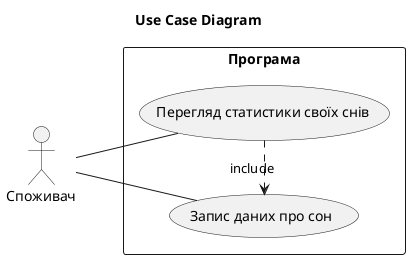 @startuml

title Use Case Diagram

left to right direction

actor Споживач
rectangle "Програма" {
    usecase (Запис даних про сон)
    usecase (Перегляд статистики своїх снів)
    
    Споживач -- (Запис даних про сон)
    Споживач -- (Перегляд статистики своїх снів)
    (Перегляд статистики своїх снів) .> (Запис даних про сон) : include
}

@enduml
